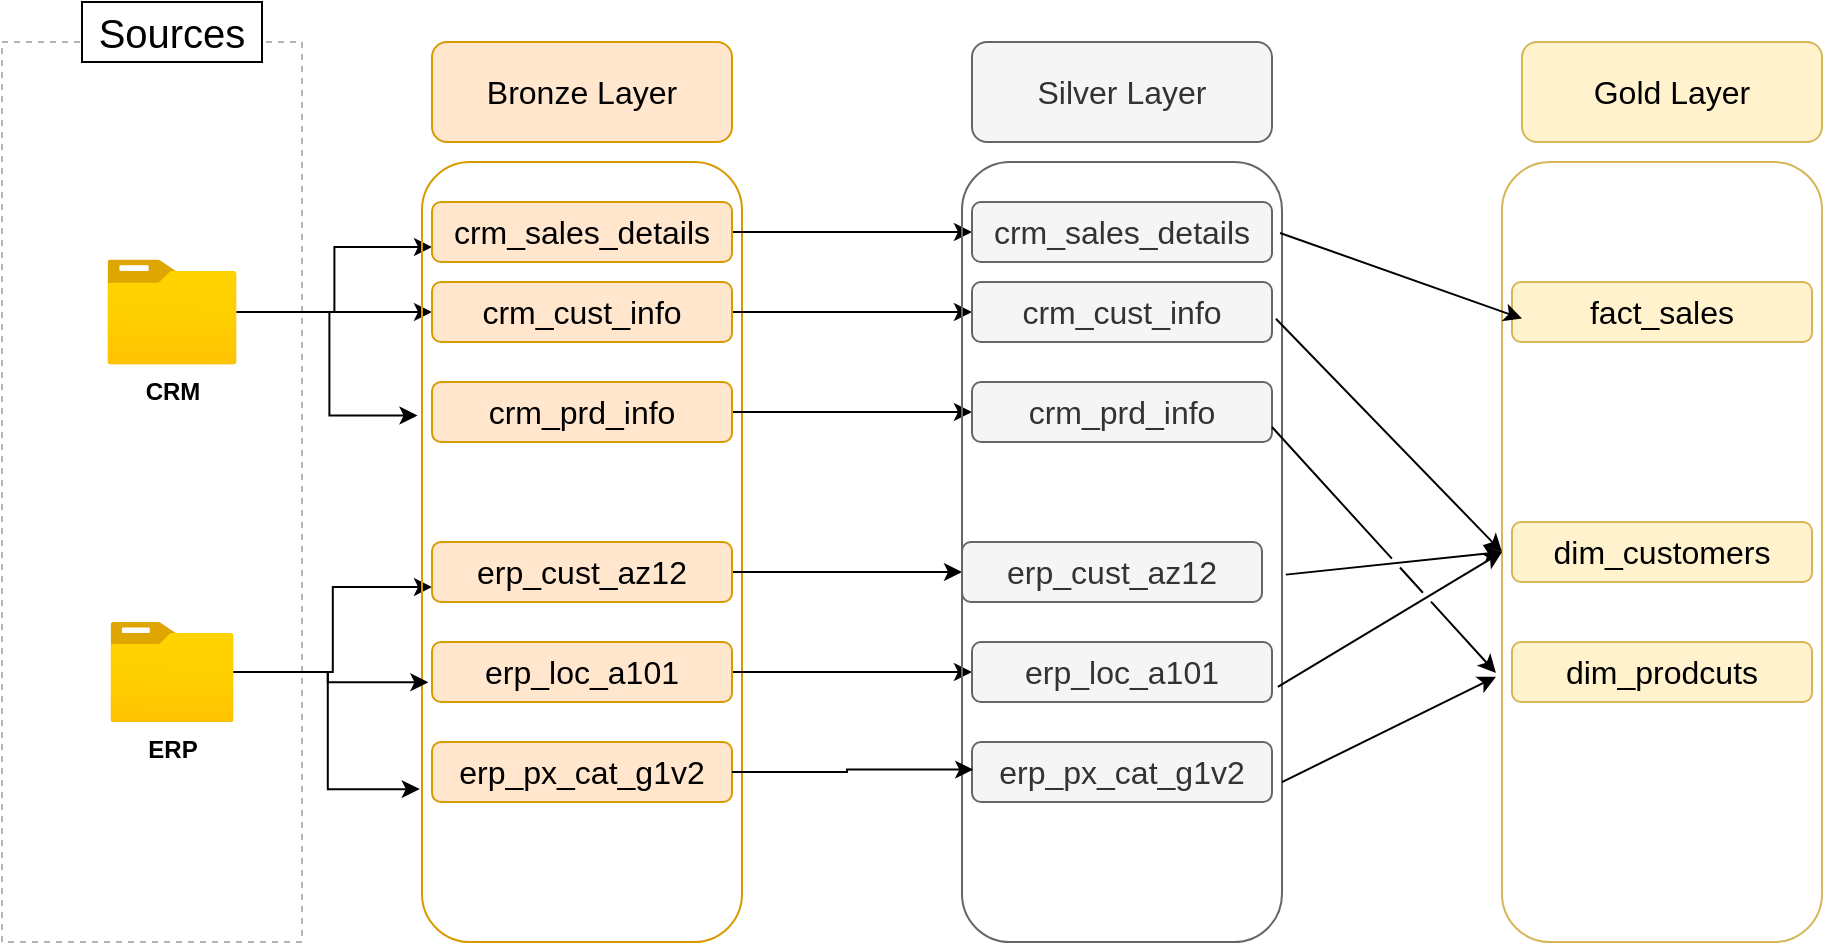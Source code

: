 <mxfile version="28.0.6">
  <diagram name="Page-1" id="gWeTuOYLlxk8N8AEY2F1">
    <mxGraphModel dx="2153" dy="783" grid="1" gridSize="10" guides="1" tooltips="1" connect="1" arrows="1" fold="1" page="1" pageScale="1" pageWidth="850" pageHeight="1100" math="0" shadow="0">
      <root>
        <mxCell id="0" />
        <mxCell id="1" parent="0" />
        <mxCell id="eFgg2rN6b1Ug6eKXc5hU-1" value="" style="rounded=0;whiteSpace=wrap;html=1;fillColor=none;dashed=1;strokeColor=light-dark(#b9b1b1, #ededed);" parent="1" vertex="1">
          <mxGeometry x="-610" y="150" width="150" height="450" as="geometry" />
        </mxCell>
        <mxCell id="eFgg2rN6b1Ug6eKXc5hU-3" value="&lt;font style=&quot;font-size: 20px;&quot;&gt;Sources&lt;/font&gt;" style="rounded=0;whiteSpace=wrap;html=1;" parent="1" vertex="1">
          <mxGeometry x="-570" y="130" width="90" height="30" as="geometry" />
        </mxCell>
        <mxCell id="eFgg2rN6b1Ug6eKXc5hU-23" style="edgeStyle=orthogonalEdgeStyle;rounded=0;orthogonalLoop=1;jettySize=auto;html=1;entryX=0;entryY=0.75;entryDx=0;entryDy=0;" parent="1" source="eFgg2rN6b1Ug6eKXc5hU-6" target="eFgg2rN6b1Ug6eKXc5hU-17" edge="1">
          <mxGeometry relative="1" as="geometry" />
        </mxCell>
        <mxCell id="yVRVgqZ4m0UX4qtvLZ14-3" style="edgeStyle=orthogonalEdgeStyle;rounded=0;orthogonalLoop=1;jettySize=auto;html=1;entryX=0;entryY=0.5;entryDx=0;entryDy=0;" parent="1" source="eFgg2rN6b1Ug6eKXc5hU-6" target="eFgg2rN6b1Ug6eKXc5hU-19" edge="1">
          <mxGeometry relative="1" as="geometry" />
        </mxCell>
        <mxCell id="eFgg2rN6b1Ug6eKXc5hU-6" value="&lt;b&gt;CRM&lt;/b&gt;" style="image;aspect=fixed;html=1;points=[];align=center;fontSize=12;image=img/lib/azure2/general/Folder_Blank.svg;" parent="1" vertex="1">
          <mxGeometry x="-557.32" y="258.76" width="64.65" height="52.47" as="geometry" />
        </mxCell>
        <mxCell id="eFgg2rN6b1Ug6eKXc5hU-28" style="edgeStyle=orthogonalEdgeStyle;rounded=0;orthogonalLoop=1;jettySize=auto;html=1;entryX=0;entryY=0.75;entryDx=0;entryDy=0;" parent="1" source="eFgg2rN6b1Ug6eKXc5hU-7" target="eFgg2rN6b1Ug6eKXc5hU-24" edge="1">
          <mxGeometry relative="1" as="geometry" />
        </mxCell>
        <mxCell id="eFgg2rN6b1Ug6eKXc5hU-7" value="&lt;b&gt;ERP&lt;/b&gt;" style="image;aspect=fixed;html=1;points=[];align=center;fontSize=12;image=img/lib/azure2/general/Folder_Blank.svg;" parent="1" vertex="1">
          <mxGeometry x="-555.8" y="440" width="61.61" height="50" as="geometry" />
        </mxCell>
        <mxCell id="eFgg2rN6b1Ug6eKXc5hU-15" value="" style="rounded=1;whiteSpace=wrap;html=1;fillColor=none;strokeColor=#d79b00;" parent="1" vertex="1">
          <mxGeometry x="-400" y="210" width="160" height="390" as="geometry" />
        </mxCell>
        <mxCell id="eFgg2rN6b1Ug6eKXc5hU-16" value="&lt;font style=&quot;font-size: 16px;&quot;&gt;Bronze Layer&lt;/font&gt;" style="rounded=1;whiteSpace=wrap;html=1;fillColor=#ffe6cc;strokeColor=#d79b00;" parent="1" vertex="1">
          <mxGeometry x="-395" y="150" width="150" height="50" as="geometry" />
        </mxCell>
        <mxCell id="yVRVgqZ4m0UX4qtvLZ14-16" style="edgeStyle=orthogonalEdgeStyle;rounded=0;orthogonalLoop=1;jettySize=auto;html=1;entryX=0;entryY=0.5;entryDx=0;entryDy=0;" parent="1" source="eFgg2rN6b1Ug6eKXc5hU-17" target="yVRVgqZ4m0UX4qtvLZ14-10" edge="1">
          <mxGeometry relative="1" as="geometry" />
        </mxCell>
        <mxCell id="eFgg2rN6b1Ug6eKXc5hU-17" value="&lt;span style=&quot;font-size: 16px;&quot;&gt;crm_sales_details&lt;/span&gt;" style="rounded=1;whiteSpace=wrap;html=1;fillColor=#ffe6cc;strokeColor=#d79b00;" parent="1" vertex="1">
          <mxGeometry x="-395" y="230" width="150" height="30" as="geometry" />
        </mxCell>
        <mxCell id="yVRVgqZ4m0UX4qtvLZ14-18" style="edgeStyle=orthogonalEdgeStyle;rounded=0;orthogonalLoop=1;jettySize=auto;html=1;entryX=0;entryY=0.5;entryDx=0;entryDy=0;" parent="1" source="eFgg2rN6b1Ug6eKXc5hU-19" target="yVRVgqZ4m0UX4qtvLZ14-11" edge="1">
          <mxGeometry relative="1" as="geometry" />
        </mxCell>
        <mxCell id="eFgg2rN6b1Ug6eKXc5hU-19" value="&lt;span style=&quot;font-size: 16px;&quot;&gt;crm_cust_info&lt;/span&gt;" style="rounded=1;whiteSpace=wrap;html=1;fillColor=#ffe6cc;strokeColor=#d79b00;" parent="1" vertex="1">
          <mxGeometry x="-395" y="270" width="150" height="30" as="geometry" />
        </mxCell>
        <mxCell id="yVRVgqZ4m0UX4qtvLZ14-19" style="edgeStyle=orthogonalEdgeStyle;rounded=0;orthogonalLoop=1;jettySize=auto;html=1;entryX=0;entryY=0.5;entryDx=0;entryDy=0;" parent="1" source="eFgg2rN6b1Ug6eKXc5hU-20" target="yVRVgqZ4m0UX4qtvLZ14-12" edge="1">
          <mxGeometry relative="1" as="geometry" />
        </mxCell>
        <mxCell id="eFgg2rN6b1Ug6eKXc5hU-20" value="&lt;span style=&quot;font-size: 16px;&quot;&gt;crm_prd_info&lt;/span&gt;" style="rounded=1;whiteSpace=wrap;html=1;fillColor=#ffe6cc;strokeColor=#d79b00;" parent="1" vertex="1">
          <mxGeometry x="-395" y="320" width="150" height="30" as="geometry" />
        </mxCell>
        <mxCell id="yVRVgqZ4m0UX4qtvLZ14-20" style="edgeStyle=orthogonalEdgeStyle;rounded=0;orthogonalLoop=1;jettySize=auto;html=1;" parent="1" source="eFgg2rN6b1Ug6eKXc5hU-24" target="yVRVgqZ4m0UX4qtvLZ14-13" edge="1">
          <mxGeometry relative="1" as="geometry" />
        </mxCell>
        <mxCell id="eFgg2rN6b1Ug6eKXc5hU-24" value="&lt;span style=&quot;font-size: 16px;&quot;&gt;erp_cust_az12&lt;/span&gt;" style="rounded=1;whiteSpace=wrap;html=1;fillColor=#ffe6cc;strokeColor=#d79b00;" parent="1" vertex="1">
          <mxGeometry x="-395" y="400" width="150" height="30" as="geometry" />
        </mxCell>
        <mxCell id="yVRVgqZ4m0UX4qtvLZ14-21" style="edgeStyle=orthogonalEdgeStyle;rounded=0;orthogonalLoop=1;jettySize=auto;html=1;" parent="1" source="eFgg2rN6b1Ug6eKXc5hU-25" target="yVRVgqZ4m0UX4qtvLZ14-14" edge="1">
          <mxGeometry relative="1" as="geometry" />
        </mxCell>
        <mxCell id="eFgg2rN6b1Ug6eKXc5hU-25" value="&lt;span style=&quot;font-size: 16px;&quot;&gt;erp_loc_a101&lt;/span&gt;" style="rounded=1;whiteSpace=wrap;html=1;fillColor=#ffe6cc;strokeColor=#d79b00;" parent="1" vertex="1">
          <mxGeometry x="-395" y="450" width="150" height="30" as="geometry" />
        </mxCell>
        <mxCell id="eFgg2rN6b1Ug6eKXc5hU-26" value="&lt;span style=&quot;font-size: 16px;&quot;&gt;erp_px_cat_g1v2&lt;/span&gt;" style="rounded=1;whiteSpace=wrap;html=1;fillColor=#ffe6cc;strokeColor=#d79b00;" parent="1" vertex="1">
          <mxGeometry x="-395" y="500" width="150" height="30" as="geometry" />
        </mxCell>
        <mxCell id="yVRVgqZ4m0UX4qtvLZ14-5" style="edgeStyle=orthogonalEdgeStyle;rounded=0;orthogonalLoop=1;jettySize=auto;html=1;entryX=-0.014;entryY=0.325;entryDx=0;entryDy=0;entryPerimeter=0;" parent="1" source="eFgg2rN6b1Ug6eKXc5hU-6" target="eFgg2rN6b1Ug6eKXc5hU-15" edge="1">
          <mxGeometry relative="1" as="geometry" />
        </mxCell>
        <mxCell id="yVRVgqZ4m0UX4qtvLZ14-6" style="edgeStyle=orthogonalEdgeStyle;rounded=0;orthogonalLoop=1;jettySize=auto;html=1;entryX=-0.007;entryY=0.804;entryDx=0;entryDy=0;entryPerimeter=0;" parent="1" source="eFgg2rN6b1Ug6eKXc5hU-7" target="eFgg2rN6b1Ug6eKXc5hU-15" edge="1">
          <mxGeometry relative="1" as="geometry" />
        </mxCell>
        <mxCell id="yVRVgqZ4m0UX4qtvLZ14-7" style="edgeStyle=orthogonalEdgeStyle;rounded=0;orthogonalLoop=1;jettySize=auto;html=1;entryX=0.02;entryY=0.667;entryDx=0;entryDy=0;entryPerimeter=0;" parent="1" source="eFgg2rN6b1Ug6eKXc5hU-7" target="eFgg2rN6b1Ug6eKXc5hU-15" edge="1">
          <mxGeometry relative="1" as="geometry" />
        </mxCell>
        <mxCell id="yVRVgqZ4m0UX4qtvLZ14-8" value="" style="rounded=1;whiteSpace=wrap;html=1;fillColor=none;strokeColor=#666666;fontColor=#333333;" parent="1" vertex="1">
          <mxGeometry x="-130" y="210" width="160" height="390" as="geometry" />
        </mxCell>
        <mxCell id="yVRVgqZ4m0UX4qtvLZ14-9" value="&lt;span style=&quot;font-size: 16px;&quot;&gt;Silver Layer&lt;/span&gt;" style="rounded=1;whiteSpace=wrap;html=1;fillColor=#f5f5f5;strokeColor=#666666;fontColor=#333333;" parent="1" vertex="1">
          <mxGeometry x="-125" y="150" width="150" height="50" as="geometry" />
        </mxCell>
        <mxCell id="yVRVgqZ4m0UX4qtvLZ14-10" value="&lt;span style=&quot;font-size: 16px;&quot;&gt;crm_sales_details&lt;/span&gt;" style="rounded=1;whiteSpace=wrap;html=1;fillColor=#f5f5f5;strokeColor=#666666;fontColor=#333333;" parent="1" vertex="1">
          <mxGeometry x="-125" y="230" width="150" height="30" as="geometry" />
        </mxCell>
        <mxCell id="yVRVgqZ4m0UX4qtvLZ14-11" value="&lt;span style=&quot;font-size: 16px;&quot;&gt;crm_cust_info&lt;/span&gt;" style="rounded=1;whiteSpace=wrap;html=1;fillColor=#f5f5f5;strokeColor=#666666;fontColor=#333333;" parent="1" vertex="1">
          <mxGeometry x="-125" y="270" width="150" height="30" as="geometry" />
        </mxCell>
        <mxCell id="yVRVgqZ4m0UX4qtvLZ14-12" value="&lt;span style=&quot;font-size: 16px;&quot;&gt;crm_prd_info&lt;/span&gt;" style="rounded=1;whiteSpace=wrap;html=1;fillColor=#f5f5f5;strokeColor=#666666;fontColor=#333333;" parent="1" vertex="1">
          <mxGeometry x="-125" y="320" width="150" height="30" as="geometry" />
        </mxCell>
        <mxCell id="yVRVgqZ4m0UX4qtvLZ14-13" value="&lt;span style=&quot;font-size: 16px;&quot;&gt;erp_cust_az12&lt;/span&gt;" style="rounded=1;whiteSpace=wrap;html=1;fillColor=#f5f5f5;strokeColor=#666666;fontColor=#333333;" parent="1" vertex="1">
          <mxGeometry x="-130" y="400" width="150" height="30" as="geometry" />
        </mxCell>
        <mxCell id="yVRVgqZ4m0UX4qtvLZ14-14" value="&lt;span style=&quot;font-size: 16px;&quot;&gt;erp_loc_a101&lt;/span&gt;" style="rounded=1;whiteSpace=wrap;html=1;fillColor=#f5f5f5;strokeColor=#666666;fontColor=#333333;" parent="1" vertex="1">
          <mxGeometry x="-125" y="450" width="150" height="30" as="geometry" />
        </mxCell>
        <mxCell id="yVRVgqZ4m0UX4qtvLZ14-15" value="&lt;span style=&quot;font-size: 16px;&quot;&gt;erp_px_cat_g1v2&lt;/span&gt;" style="rounded=1;whiteSpace=wrap;html=1;fillColor=#f5f5f5;strokeColor=#666666;fontColor=#333333;" parent="1" vertex="1">
          <mxGeometry x="-125" y="500" width="150" height="30" as="geometry" />
        </mxCell>
        <mxCell id="yVRVgqZ4m0UX4qtvLZ14-22" style="edgeStyle=orthogonalEdgeStyle;rounded=0;orthogonalLoop=1;jettySize=auto;html=1;entryX=0.035;entryY=0.779;entryDx=0;entryDy=0;entryPerimeter=0;" parent="1" source="eFgg2rN6b1Ug6eKXc5hU-26" target="yVRVgqZ4m0UX4qtvLZ14-8" edge="1">
          <mxGeometry relative="1" as="geometry" />
        </mxCell>
        <mxCell id="LZYqi3vr3IkZ-On9OiKv-1" value="" style="rounded=1;whiteSpace=wrap;html=1;fillColor=none;strokeColor=#d6b656;" vertex="1" parent="1">
          <mxGeometry x="140" y="210" width="160" height="390" as="geometry" />
        </mxCell>
        <mxCell id="LZYqi3vr3IkZ-On9OiKv-2" value="&lt;span style=&quot;font-size: 16px;&quot;&gt;Gold Layer&lt;/span&gt;" style="rounded=1;whiteSpace=wrap;html=1;fillColor=#fff2cc;strokeColor=#d6b656;" vertex="1" parent="1">
          <mxGeometry x="150" y="150" width="150" height="50" as="geometry" />
        </mxCell>
        <mxCell id="LZYqi3vr3IkZ-On9OiKv-3" value="&lt;span style=&quot;font-size: 16px;&quot;&gt;fact_sales&lt;/span&gt;" style="rounded=1;whiteSpace=wrap;html=1;fillColor=#fff2cc;strokeColor=#d6b656;" vertex="1" parent="1">
          <mxGeometry x="145" y="270" width="150" height="30" as="geometry" />
        </mxCell>
        <mxCell id="LZYqi3vr3IkZ-On9OiKv-4" value="&lt;span style=&quot;font-size: 16px;&quot;&gt;dim_customers&lt;/span&gt;" style="rounded=1;whiteSpace=wrap;html=1;fillColor=#fff2cc;strokeColor=#d6b656;" vertex="1" parent="1">
          <mxGeometry x="145" y="390" width="150" height="30" as="geometry" />
        </mxCell>
        <mxCell id="LZYqi3vr3IkZ-On9OiKv-5" value="&lt;span style=&quot;font-size: 16px;&quot;&gt;dim_prodcuts&lt;/span&gt;" style="rounded=1;whiteSpace=wrap;html=1;fillColor=#fff2cc;strokeColor=#d6b656;" vertex="1" parent="1">
          <mxGeometry x="145" y="450" width="150" height="30" as="geometry" />
        </mxCell>
        <mxCell id="LZYqi3vr3IkZ-On9OiKv-11" value="" style="endArrow=classic;html=1;rounded=0;entryX=0.006;entryY=0.329;entryDx=0;entryDy=0;entryPerimeter=0;exitX=0.994;exitY=0.091;exitDx=0;exitDy=0;exitPerimeter=0;" edge="1" parent="1" source="yVRVgqZ4m0UX4qtvLZ14-8">
          <mxGeometry width="50" height="50" relative="1" as="geometry">
            <mxPoint x="39.04" y="210" as="sourcePoint" />
            <mxPoint x="150.0" y="288.31" as="targetPoint" />
          </mxGeometry>
        </mxCell>
        <mxCell id="LZYqi3vr3IkZ-On9OiKv-12" value="" style="endArrow=classic;html=1;rounded=0;exitX=0.981;exitY=0.201;exitDx=0;exitDy=0;exitPerimeter=0;jumpStyle=gap;" edge="1" parent="1" source="yVRVgqZ4m0UX4qtvLZ14-8">
          <mxGeometry width="50" height="50" relative="1" as="geometry">
            <mxPoint x="60" y="280" as="sourcePoint" />
            <mxPoint x="140" y="405" as="targetPoint" />
          </mxGeometry>
        </mxCell>
        <mxCell id="LZYqi3vr3IkZ-On9OiKv-13" value="" style="endArrow=classic;html=1;rounded=0;entryX=0;entryY=0.5;entryDx=0;entryDy=0;exitX=1.012;exitY=0.529;exitDx=0;exitDy=0;exitPerimeter=0;jumpStyle=gap;" edge="1" parent="1" source="yVRVgqZ4m0UX4qtvLZ14-8" target="LZYqi3vr3IkZ-On9OiKv-1">
          <mxGeometry width="50" height="50" relative="1" as="geometry">
            <mxPoint x="50" y="340" as="sourcePoint" />
            <mxPoint x="168" y="447" as="targetPoint" />
          </mxGeometry>
        </mxCell>
        <mxCell id="LZYqi3vr3IkZ-On9OiKv-14" value="" style="endArrow=classic;html=1;rounded=0;exitX=0.987;exitY=0.673;exitDx=0;exitDy=0;exitPerimeter=0;entryX=0;entryY=0.5;entryDx=0;entryDy=0;jumpStyle=gap;" edge="1" parent="1" source="yVRVgqZ4m0UX4qtvLZ14-8" target="LZYqi3vr3IkZ-On9OiKv-1">
          <mxGeometry width="50" height="50" relative="1" as="geometry">
            <mxPoint x="60" y="470" as="sourcePoint" />
            <mxPoint x="130" y="410" as="targetPoint" />
          </mxGeometry>
        </mxCell>
        <mxCell id="LZYqi3vr3IkZ-On9OiKv-15" value="" style="endArrow=classic;html=1;rounded=0;exitX=1;exitY=0.75;exitDx=0;exitDy=0;entryX=-0.019;entryY=0.655;entryDx=0;entryDy=0;entryPerimeter=0;jumpStyle=gap;" edge="1" parent="1" source="yVRVgqZ4m0UX4qtvLZ14-12" target="LZYqi3vr3IkZ-On9OiKv-1">
          <mxGeometry width="50" height="50" relative="1" as="geometry">
            <mxPoint x="100" y="440" as="sourcePoint" />
            <mxPoint x="150" y="470" as="targetPoint" />
          </mxGeometry>
        </mxCell>
        <mxCell id="LZYqi3vr3IkZ-On9OiKv-16" value="" style="endArrow=classic;html=1;rounded=0;entryX=-0.019;entryY=0.66;entryDx=0;entryDy=0;exitX=1;exitY=0.795;exitDx=0;exitDy=0;exitPerimeter=0;entryPerimeter=0;jumpStyle=gap;" edge="1" parent="1" source="yVRVgqZ4m0UX4qtvLZ14-8" target="LZYqi3vr3IkZ-On9OiKv-1">
          <mxGeometry width="50" height="50" relative="1" as="geometry">
            <mxPoint x="90" y="550" as="sourcePoint" />
            <mxPoint x="208" y="657" as="targetPoint" />
          </mxGeometry>
        </mxCell>
      </root>
    </mxGraphModel>
  </diagram>
</mxfile>
